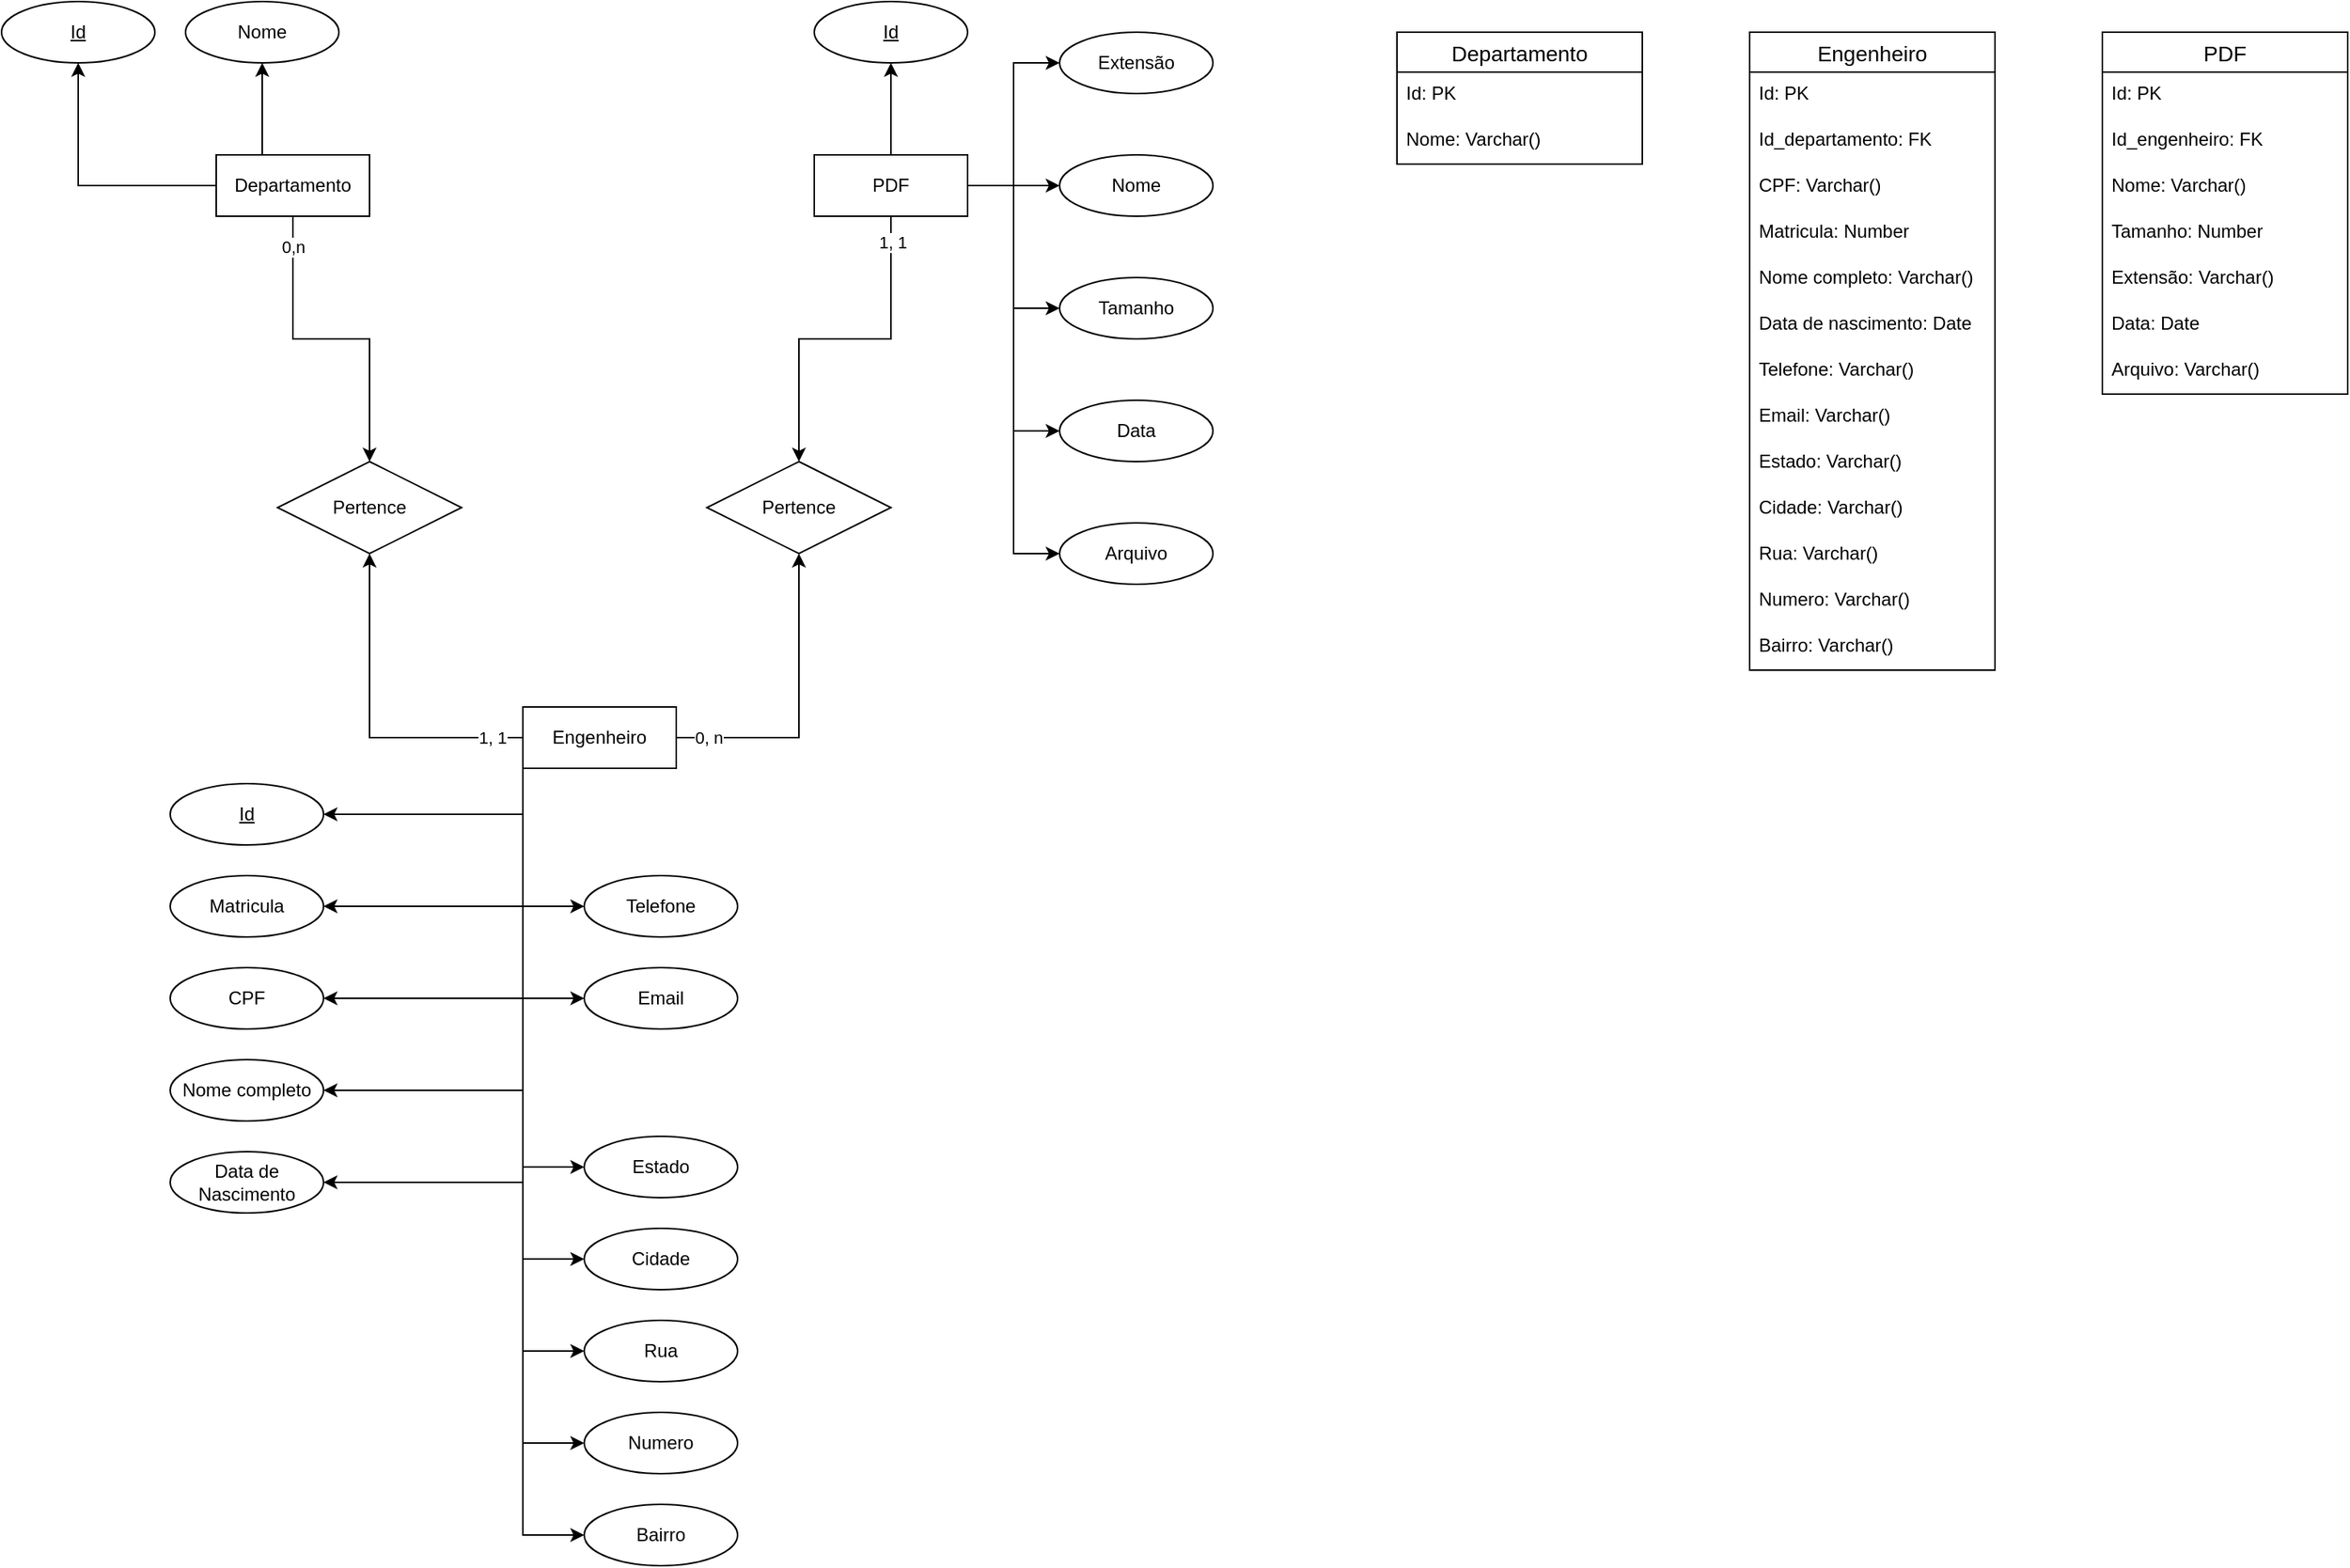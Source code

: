<mxfile version="22.1.5" type="github">
  <diagram id="R2lEEEUBdFMjLlhIrx00" name="Page-1">
    <mxGraphModel dx="1522" dy="723" grid="1" gridSize="10" guides="1" tooltips="1" connect="1" arrows="1" fold="1" page="1" pageScale="1" pageWidth="850" pageHeight="1100" math="0" shadow="0" extFonts="Permanent Marker^https://fonts.googleapis.com/css?family=Permanent+Marker">
      <root>
        <mxCell id="0" />
        <mxCell id="1" style="locked=1;" parent="0" />
        <mxCell id="PT5gaRFyH0BLPBNkBBfy-8" style="edgeStyle=orthogonalEdgeStyle;rounded=0;orthogonalLoop=1;jettySize=auto;html=1;entryX=0.5;entryY=1;entryDx=0;entryDy=0;" edge="1" parent="1" source="PT5gaRFyH0BLPBNkBBfy-1" target="PT5gaRFyH0BLPBNkBBfy-7">
          <mxGeometry relative="1" as="geometry" />
        </mxCell>
        <mxCell id="PT5gaRFyH0BLPBNkBBfy-9" style="edgeStyle=orthogonalEdgeStyle;rounded=0;orthogonalLoop=1;jettySize=auto;html=1;entryX=0.5;entryY=1;entryDx=0;entryDy=0;" edge="1" parent="1" source="PT5gaRFyH0BLPBNkBBfy-1" target="PT5gaRFyH0BLPBNkBBfy-5">
          <mxGeometry relative="1" as="geometry">
            <Array as="points">
              <mxPoint x="190" y="120" />
              <mxPoint x="190" y="120" />
            </Array>
          </mxGeometry>
        </mxCell>
        <mxCell id="PT5gaRFyH0BLPBNkBBfy-58" style="edgeStyle=orthogonalEdgeStyle;rounded=0;orthogonalLoop=1;jettySize=auto;html=1;exitX=0.5;exitY=1;exitDx=0;exitDy=0;entryX=0.5;entryY=0;entryDx=0;entryDy=0;" edge="1" parent="1" source="PT5gaRFyH0BLPBNkBBfy-1" target="PT5gaRFyH0BLPBNkBBfy-56">
          <mxGeometry relative="1" as="geometry">
            <Array as="points">
              <mxPoint x="210" y="250" />
              <mxPoint x="260" y="250" />
            </Array>
          </mxGeometry>
        </mxCell>
        <mxCell id="PT5gaRFyH0BLPBNkBBfy-61" value="0,n" style="edgeLabel;html=1;align=center;verticalAlign=middle;resizable=0;points=[];" vertex="1" connectable="0" parent="PT5gaRFyH0BLPBNkBBfy-58">
          <mxGeometry x="-0.813" relative="1" as="geometry">
            <mxPoint as="offset" />
          </mxGeometry>
        </mxCell>
        <mxCell id="PT5gaRFyH0BLPBNkBBfy-1" value="Departamento" style="whiteSpace=wrap;html=1;align=center;" vertex="1" parent="1">
          <mxGeometry x="160" y="130" width="100" height="40" as="geometry" />
        </mxCell>
        <mxCell id="PT5gaRFyH0BLPBNkBBfy-27" style="edgeStyle=orthogonalEdgeStyle;rounded=0;orthogonalLoop=1;jettySize=auto;html=1;exitX=0;exitY=1;exitDx=0;exitDy=0;entryX=1;entryY=0.5;entryDx=0;entryDy=0;" edge="1" parent="1" source="PT5gaRFyH0BLPBNkBBfy-3" target="PT5gaRFyH0BLPBNkBBfy-13">
          <mxGeometry relative="1" as="geometry" />
        </mxCell>
        <mxCell id="PT5gaRFyH0BLPBNkBBfy-28" style="edgeStyle=orthogonalEdgeStyle;rounded=0;orthogonalLoop=1;jettySize=auto;html=1;exitX=0;exitY=1;exitDx=0;exitDy=0;entryX=1;entryY=0.5;entryDx=0;entryDy=0;" edge="1" parent="1" source="PT5gaRFyH0BLPBNkBBfy-3" target="PT5gaRFyH0BLPBNkBBfy-14">
          <mxGeometry relative="1" as="geometry" />
        </mxCell>
        <mxCell id="PT5gaRFyH0BLPBNkBBfy-29" style="edgeStyle=orthogonalEdgeStyle;rounded=0;orthogonalLoop=1;jettySize=auto;html=1;exitX=0;exitY=1;exitDx=0;exitDy=0;entryX=1;entryY=0.5;entryDx=0;entryDy=0;" edge="1" parent="1" source="PT5gaRFyH0BLPBNkBBfy-3" target="PT5gaRFyH0BLPBNkBBfy-16">
          <mxGeometry relative="1" as="geometry" />
        </mxCell>
        <mxCell id="PT5gaRFyH0BLPBNkBBfy-30" style="edgeStyle=orthogonalEdgeStyle;rounded=0;orthogonalLoop=1;jettySize=auto;html=1;exitX=0;exitY=1;exitDx=0;exitDy=0;entryX=1;entryY=0.5;entryDx=0;entryDy=0;" edge="1" parent="1" source="PT5gaRFyH0BLPBNkBBfy-3" target="PT5gaRFyH0BLPBNkBBfy-12">
          <mxGeometry relative="1" as="geometry" />
        </mxCell>
        <mxCell id="PT5gaRFyH0BLPBNkBBfy-31" style="edgeStyle=orthogonalEdgeStyle;rounded=0;orthogonalLoop=1;jettySize=auto;html=1;exitX=0;exitY=1;exitDx=0;exitDy=0;entryX=0;entryY=0.5;entryDx=0;entryDy=0;" edge="1" parent="1" source="PT5gaRFyH0BLPBNkBBfy-3" target="PT5gaRFyH0BLPBNkBBfy-11">
          <mxGeometry relative="1" as="geometry" />
        </mxCell>
        <mxCell id="PT5gaRFyH0BLPBNkBBfy-32" style="edgeStyle=orthogonalEdgeStyle;rounded=0;orthogonalLoop=1;jettySize=auto;html=1;exitX=0;exitY=1;exitDx=0;exitDy=0;entryX=0;entryY=0.5;entryDx=0;entryDy=0;" edge="1" parent="1" source="PT5gaRFyH0BLPBNkBBfy-3" target="PT5gaRFyH0BLPBNkBBfy-10">
          <mxGeometry relative="1" as="geometry" />
        </mxCell>
        <mxCell id="PT5gaRFyH0BLPBNkBBfy-33" style="edgeStyle=orthogonalEdgeStyle;rounded=0;orthogonalLoop=1;jettySize=auto;html=1;exitX=0;exitY=1;exitDx=0;exitDy=0;entryX=0;entryY=0.5;entryDx=0;entryDy=0;" edge="1" parent="1" source="PT5gaRFyH0BLPBNkBBfy-3" target="PT5gaRFyH0BLPBNkBBfy-20">
          <mxGeometry relative="1" as="geometry" />
        </mxCell>
        <mxCell id="PT5gaRFyH0BLPBNkBBfy-34" style="edgeStyle=orthogonalEdgeStyle;rounded=0;orthogonalLoop=1;jettySize=auto;html=1;exitX=0;exitY=1;exitDx=0;exitDy=0;entryX=0;entryY=0.5;entryDx=0;entryDy=0;" edge="1" parent="1" source="PT5gaRFyH0BLPBNkBBfy-3" target="PT5gaRFyH0BLPBNkBBfy-19">
          <mxGeometry relative="1" as="geometry" />
        </mxCell>
        <mxCell id="PT5gaRFyH0BLPBNkBBfy-35" style="edgeStyle=orthogonalEdgeStyle;rounded=0;orthogonalLoop=1;jettySize=auto;html=1;exitX=0;exitY=1;exitDx=0;exitDy=0;entryX=0;entryY=0.5;entryDx=0;entryDy=0;" edge="1" parent="1" source="PT5gaRFyH0BLPBNkBBfy-3" target="PT5gaRFyH0BLPBNkBBfy-21">
          <mxGeometry relative="1" as="geometry" />
        </mxCell>
        <mxCell id="PT5gaRFyH0BLPBNkBBfy-36" style="edgeStyle=orthogonalEdgeStyle;rounded=0;orthogonalLoop=1;jettySize=auto;html=1;exitX=0;exitY=1;exitDx=0;exitDy=0;entryX=0;entryY=0.5;entryDx=0;entryDy=0;" edge="1" parent="1" source="PT5gaRFyH0BLPBNkBBfy-3" target="PT5gaRFyH0BLPBNkBBfy-22">
          <mxGeometry relative="1" as="geometry" />
        </mxCell>
        <mxCell id="PT5gaRFyH0BLPBNkBBfy-37" style="edgeStyle=orthogonalEdgeStyle;rounded=0;orthogonalLoop=1;jettySize=auto;html=1;exitX=0;exitY=1;exitDx=0;exitDy=0;entryX=0;entryY=0.5;entryDx=0;entryDy=0;" edge="1" parent="1" source="PT5gaRFyH0BLPBNkBBfy-3" target="PT5gaRFyH0BLPBNkBBfy-24">
          <mxGeometry relative="1" as="geometry" />
        </mxCell>
        <mxCell id="PT5gaRFyH0BLPBNkBBfy-41" style="edgeStyle=orthogonalEdgeStyle;rounded=0;orthogonalLoop=1;jettySize=auto;html=1;entryX=1;entryY=0.5;entryDx=0;entryDy=0;" edge="1" parent="1" source="PT5gaRFyH0BLPBNkBBfy-3" target="PT5gaRFyH0BLPBNkBBfy-40">
          <mxGeometry relative="1" as="geometry">
            <Array as="points">
              <mxPoint x="360" y="560" />
            </Array>
          </mxGeometry>
        </mxCell>
        <mxCell id="PT5gaRFyH0BLPBNkBBfy-59" style="edgeStyle=orthogonalEdgeStyle;rounded=0;orthogonalLoop=1;jettySize=auto;html=1;entryX=0.5;entryY=1;entryDx=0;entryDy=0;" edge="1" parent="1" source="PT5gaRFyH0BLPBNkBBfy-3" target="PT5gaRFyH0BLPBNkBBfy-56">
          <mxGeometry relative="1" as="geometry" />
        </mxCell>
        <mxCell id="PT5gaRFyH0BLPBNkBBfy-62" value="1, 1" style="edgeLabel;html=1;align=center;verticalAlign=middle;resizable=0;points=[];" vertex="1" connectable="0" parent="PT5gaRFyH0BLPBNkBBfy-59">
          <mxGeometry x="-0.813" relative="1" as="geometry">
            <mxPoint as="offset" />
          </mxGeometry>
        </mxCell>
        <mxCell id="PT5gaRFyH0BLPBNkBBfy-65" style="edgeStyle=orthogonalEdgeStyle;rounded=0;orthogonalLoop=1;jettySize=auto;html=1;entryX=0.5;entryY=1;entryDx=0;entryDy=0;" edge="1" parent="1" source="PT5gaRFyH0BLPBNkBBfy-3" target="PT5gaRFyH0BLPBNkBBfy-63">
          <mxGeometry relative="1" as="geometry" />
        </mxCell>
        <mxCell id="PT5gaRFyH0BLPBNkBBfy-67" value="0, n" style="edgeLabel;html=1;align=center;verticalAlign=middle;resizable=0;points=[];" vertex="1" connectable="0" parent="PT5gaRFyH0BLPBNkBBfy-65">
          <mxGeometry x="-0.794" relative="1" as="geometry">
            <mxPoint as="offset" />
          </mxGeometry>
        </mxCell>
        <mxCell id="PT5gaRFyH0BLPBNkBBfy-3" value="Engenheiro" style="whiteSpace=wrap;html=1;align=center;" vertex="1" parent="1">
          <mxGeometry x="360" y="490" width="100" height="40" as="geometry" />
        </mxCell>
        <mxCell id="PT5gaRFyH0BLPBNkBBfy-43" style="edgeStyle=orthogonalEdgeStyle;rounded=0;orthogonalLoop=1;jettySize=auto;html=1;" edge="1" parent="1" source="PT5gaRFyH0BLPBNkBBfy-4" target="PT5gaRFyH0BLPBNkBBfy-42">
          <mxGeometry relative="1" as="geometry" />
        </mxCell>
        <mxCell id="PT5gaRFyH0BLPBNkBBfy-44" style="edgeStyle=orthogonalEdgeStyle;rounded=0;orthogonalLoop=1;jettySize=auto;html=1;entryX=0;entryY=0.5;entryDx=0;entryDy=0;" edge="1" parent="1" source="PT5gaRFyH0BLPBNkBBfy-4" target="PT5gaRFyH0BLPBNkBBfy-39">
          <mxGeometry relative="1" as="geometry" />
        </mxCell>
        <mxCell id="PT5gaRFyH0BLPBNkBBfy-45" style="edgeStyle=orthogonalEdgeStyle;rounded=0;orthogonalLoop=1;jettySize=auto;html=1;exitX=1;exitY=0.5;exitDx=0;exitDy=0;entryX=0;entryY=0.5;entryDx=0;entryDy=0;" edge="1" parent="1" source="PT5gaRFyH0BLPBNkBBfy-4" target="PT5gaRFyH0BLPBNkBBfy-38">
          <mxGeometry relative="1" as="geometry" />
        </mxCell>
        <mxCell id="PT5gaRFyH0BLPBNkBBfy-47" style="edgeStyle=orthogonalEdgeStyle;rounded=0;orthogonalLoop=1;jettySize=auto;html=1;exitX=1;exitY=0.5;exitDx=0;exitDy=0;entryX=0;entryY=0.5;entryDx=0;entryDy=0;" edge="1" parent="1" source="PT5gaRFyH0BLPBNkBBfy-4" target="PT5gaRFyH0BLPBNkBBfy-46">
          <mxGeometry relative="1" as="geometry" />
        </mxCell>
        <mxCell id="PT5gaRFyH0BLPBNkBBfy-49" style="edgeStyle=orthogonalEdgeStyle;rounded=0;orthogonalLoop=1;jettySize=auto;html=1;exitX=1;exitY=0.5;exitDx=0;exitDy=0;entryX=0;entryY=0.5;entryDx=0;entryDy=0;" edge="1" parent="1" source="PT5gaRFyH0BLPBNkBBfy-4" target="PT5gaRFyH0BLPBNkBBfy-48">
          <mxGeometry relative="1" as="geometry" />
        </mxCell>
        <mxCell id="PT5gaRFyH0BLPBNkBBfy-51" style="edgeStyle=orthogonalEdgeStyle;rounded=0;orthogonalLoop=1;jettySize=auto;html=1;exitX=1;exitY=0.5;exitDx=0;exitDy=0;entryX=0;entryY=0.5;entryDx=0;entryDy=0;" edge="1" parent="1" source="PT5gaRFyH0BLPBNkBBfy-4" target="PT5gaRFyH0BLPBNkBBfy-50">
          <mxGeometry relative="1" as="geometry" />
        </mxCell>
        <mxCell id="PT5gaRFyH0BLPBNkBBfy-66" style="edgeStyle=orthogonalEdgeStyle;rounded=0;orthogonalLoop=1;jettySize=auto;html=1;exitX=0.5;exitY=1;exitDx=0;exitDy=0;entryX=0.5;entryY=0;entryDx=0;entryDy=0;" edge="1" parent="1" source="PT5gaRFyH0BLPBNkBBfy-4" target="PT5gaRFyH0BLPBNkBBfy-63">
          <mxGeometry relative="1" as="geometry" />
        </mxCell>
        <mxCell id="PT5gaRFyH0BLPBNkBBfy-68" value="1, 1" style="edgeLabel;html=1;align=center;verticalAlign=middle;resizable=0;points=[];" vertex="1" connectable="0" parent="PT5gaRFyH0BLPBNkBBfy-66">
          <mxGeometry x="-0.845" y="1" relative="1" as="geometry">
            <mxPoint as="offset" />
          </mxGeometry>
        </mxCell>
        <mxCell id="PT5gaRFyH0BLPBNkBBfy-4" value="PDF" style="whiteSpace=wrap;html=1;align=center;" vertex="1" parent="1">
          <mxGeometry x="550" y="130" width="100" height="40" as="geometry" />
        </mxCell>
        <mxCell id="PT5gaRFyH0BLPBNkBBfy-5" value="Nome" style="ellipse;whiteSpace=wrap;html=1;align=center;" vertex="1" parent="1">
          <mxGeometry x="140" y="30" width="100" height="40" as="geometry" />
        </mxCell>
        <mxCell id="PT5gaRFyH0BLPBNkBBfy-7" value="Id" style="ellipse;whiteSpace=wrap;html=1;align=center;fontStyle=4;" vertex="1" parent="1">
          <mxGeometry x="20" y="30" width="100" height="40" as="geometry" />
        </mxCell>
        <mxCell id="PT5gaRFyH0BLPBNkBBfy-10" value="Email" style="ellipse;whiteSpace=wrap;html=1;align=center;" vertex="1" parent="1">
          <mxGeometry x="400" y="660" width="100" height="40" as="geometry" />
        </mxCell>
        <mxCell id="PT5gaRFyH0BLPBNkBBfy-11" value="Telefone" style="ellipse;whiteSpace=wrap;html=1;align=center;" vertex="1" parent="1">
          <mxGeometry x="400" y="600" width="100" height="40" as="geometry" />
        </mxCell>
        <mxCell id="PT5gaRFyH0BLPBNkBBfy-12" value="Matricula" style="ellipse;whiteSpace=wrap;html=1;align=center;" vertex="1" parent="1">
          <mxGeometry x="130" y="600" width="100" height="40" as="geometry" />
        </mxCell>
        <mxCell id="PT5gaRFyH0BLPBNkBBfy-13" value="CPF" style="ellipse;whiteSpace=wrap;html=1;align=center;" vertex="1" parent="1">
          <mxGeometry x="130" y="660" width="100" height="40" as="geometry" />
        </mxCell>
        <mxCell id="PT5gaRFyH0BLPBNkBBfy-14" value="Nome completo" style="ellipse;whiteSpace=wrap;html=1;align=center;" vertex="1" parent="1">
          <mxGeometry x="130" y="720" width="100" height="40" as="geometry" />
        </mxCell>
        <mxCell id="PT5gaRFyH0BLPBNkBBfy-16" value="Data de Nascimento" style="ellipse;whiteSpace=wrap;html=1;align=center;" vertex="1" parent="1">
          <mxGeometry x="130" y="780" width="100" height="40" as="geometry" />
        </mxCell>
        <mxCell id="PT5gaRFyH0BLPBNkBBfy-19" value="Cidade" style="ellipse;whiteSpace=wrap;html=1;align=center;" vertex="1" parent="1">
          <mxGeometry x="400" y="830" width="100" height="40" as="geometry" />
        </mxCell>
        <mxCell id="PT5gaRFyH0BLPBNkBBfy-20" value="Estado" style="ellipse;whiteSpace=wrap;html=1;align=center;" vertex="1" parent="1">
          <mxGeometry x="400" y="770" width="100" height="40" as="geometry" />
        </mxCell>
        <mxCell id="PT5gaRFyH0BLPBNkBBfy-21" value="Rua" style="ellipse;whiteSpace=wrap;html=1;align=center;" vertex="1" parent="1">
          <mxGeometry x="400" y="890" width="100" height="40" as="geometry" />
        </mxCell>
        <mxCell id="PT5gaRFyH0BLPBNkBBfy-22" value="Numero" style="ellipse;whiteSpace=wrap;html=1;align=center;" vertex="1" parent="1">
          <mxGeometry x="400" y="950" width="100" height="40" as="geometry" />
        </mxCell>
        <mxCell id="PT5gaRFyH0BLPBNkBBfy-24" value="Bairro" style="ellipse;whiteSpace=wrap;html=1;align=center;" vertex="1" parent="1">
          <mxGeometry x="400" y="1010" width="100" height="40" as="geometry" />
        </mxCell>
        <mxCell id="PT5gaRFyH0BLPBNkBBfy-25" style="edgeStyle=orthogonalEdgeStyle;rounded=0;orthogonalLoop=1;jettySize=auto;html=1;exitX=0.5;exitY=1;exitDx=0;exitDy=0;" edge="1" parent="1" source="PT5gaRFyH0BLPBNkBBfy-16" target="PT5gaRFyH0BLPBNkBBfy-16">
          <mxGeometry relative="1" as="geometry" />
        </mxCell>
        <mxCell id="PT5gaRFyH0BLPBNkBBfy-38" value="Nome" style="ellipse;whiteSpace=wrap;html=1;align=center;" vertex="1" parent="1">
          <mxGeometry x="710" y="130" width="100" height="40" as="geometry" />
        </mxCell>
        <mxCell id="PT5gaRFyH0BLPBNkBBfy-39" value="Extensão" style="ellipse;whiteSpace=wrap;html=1;align=center;" vertex="1" parent="1">
          <mxGeometry x="710" y="50" width="100" height="40" as="geometry" />
        </mxCell>
        <mxCell id="PT5gaRFyH0BLPBNkBBfy-40" value="Id" style="ellipse;whiteSpace=wrap;html=1;align=center;fontStyle=4;" vertex="1" parent="1">
          <mxGeometry x="130" y="540" width="100" height="40" as="geometry" />
        </mxCell>
        <mxCell id="PT5gaRFyH0BLPBNkBBfy-42" value="Id" style="ellipse;whiteSpace=wrap;html=1;align=center;fontStyle=4;" vertex="1" parent="1">
          <mxGeometry x="550" y="30" width="100" height="40" as="geometry" />
        </mxCell>
        <mxCell id="PT5gaRFyH0BLPBNkBBfy-46" value="Tamanho" style="ellipse;whiteSpace=wrap;html=1;align=center;" vertex="1" parent="1">
          <mxGeometry x="710" y="210" width="100" height="40" as="geometry" />
        </mxCell>
        <mxCell id="PT5gaRFyH0BLPBNkBBfy-48" value="Data" style="ellipse;whiteSpace=wrap;html=1;align=center;" vertex="1" parent="1">
          <mxGeometry x="710" y="290" width="100" height="40" as="geometry" />
        </mxCell>
        <mxCell id="PT5gaRFyH0BLPBNkBBfy-50" value="Arquivo" style="ellipse;whiteSpace=wrap;html=1;align=center;" vertex="1" parent="1">
          <mxGeometry x="710" y="370" width="100" height="40" as="geometry" />
        </mxCell>
        <mxCell id="PT5gaRFyH0BLPBNkBBfy-56" value="Pertence" style="shape=rhombus;perimeter=rhombusPerimeter;whiteSpace=wrap;html=1;align=center;" vertex="1" parent="1">
          <mxGeometry x="200" y="330" width="120" height="60" as="geometry" />
        </mxCell>
        <mxCell id="PT5gaRFyH0BLPBNkBBfy-63" value="Pertence" style="shape=rhombus;perimeter=rhombusPerimeter;whiteSpace=wrap;html=1;align=center;" vertex="1" parent="1">
          <mxGeometry x="480" y="330" width="120" height="60" as="geometry" />
        </mxCell>
        <mxCell id="PT5gaRFyH0BLPBNkBBfy-69" value="Departamento" style="swimlane;fontStyle=0;childLayout=stackLayout;horizontal=1;startSize=26;horizontalStack=0;resizeParent=1;resizeParentMax=0;resizeLast=0;collapsible=1;marginBottom=0;align=center;fontSize=14;" vertex="1" parent="1">
          <mxGeometry x="930" y="50" width="160" height="86" as="geometry" />
        </mxCell>
        <mxCell id="PT5gaRFyH0BLPBNkBBfy-70" value="Id: PK" style="text;strokeColor=none;fillColor=none;spacingLeft=4;spacingRight=4;overflow=hidden;rotatable=0;points=[[0,0.5],[1,0.5]];portConstraint=eastwest;fontSize=12;whiteSpace=wrap;html=1;" vertex="1" parent="PT5gaRFyH0BLPBNkBBfy-69">
          <mxGeometry y="26" width="160" height="30" as="geometry" />
        </mxCell>
        <mxCell id="PT5gaRFyH0BLPBNkBBfy-71" value="Nome: Varchar()" style="text;strokeColor=none;fillColor=none;spacingLeft=4;spacingRight=4;overflow=hidden;rotatable=0;points=[[0,0.5],[1,0.5]];portConstraint=eastwest;fontSize=12;whiteSpace=wrap;html=1;" vertex="1" parent="PT5gaRFyH0BLPBNkBBfy-69">
          <mxGeometry y="56" width="160" height="30" as="geometry" />
        </mxCell>
        <mxCell id="PT5gaRFyH0BLPBNkBBfy-73" value="Engenheiro" style="swimlane;fontStyle=0;childLayout=stackLayout;horizontal=1;startSize=26;horizontalStack=0;resizeParent=1;resizeParentMax=0;resizeLast=0;collapsible=1;marginBottom=0;align=center;fontSize=14;" vertex="1" parent="1">
          <mxGeometry x="1160" y="50" width="160" height="416" as="geometry">
            <mxRectangle x="1160" y="50" width="110" height="30" as="alternateBounds" />
          </mxGeometry>
        </mxCell>
        <mxCell id="PT5gaRFyH0BLPBNkBBfy-74" value="Id: PK" style="text;strokeColor=none;fillColor=none;spacingLeft=4;spacingRight=4;overflow=hidden;rotatable=0;points=[[0,0.5],[1,0.5]];portConstraint=eastwest;fontSize=12;whiteSpace=wrap;html=1;" vertex="1" parent="PT5gaRFyH0BLPBNkBBfy-73">
          <mxGeometry y="26" width="160" height="30" as="geometry" />
        </mxCell>
        <mxCell id="PT5gaRFyH0BLPBNkBBfy-88" value="Id_departamento: FK" style="text;strokeColor=none;fillColor=none;spacingLeft=4;spacingRight=4;overflow=hidden;rotatable=0;points=[[0,0.5],[1,0.5]];portConstraint=eastwest;fontSize=12;whiteSpace=wrap;html=1;" vertex="1" parent="PT5gaRFyH0BLPBNkBBfy-73">
          <mxGeometry y="56" width="160" height="30" as="geometry" />
        </mxCell>
        <mxCell id="PT5gaRFyH0BLPBNkBBfy-75" value="CPF: Varchar()" style="text;strokeColor=none;fillColor=none;spacingLeft=4;spacingRight=4;overflow=hidden;rotatable=0;points=[[0,0.5],[1,0.5]];portConstraint=eastwest;fontSize=12;whiteSpace=wrap;html=1;" vertex="1" parent="PT5gaRFyH0BLPBNkBBfy-73">
          <mxGeometry y="86" width="160" height="30" as="geometry" />
        </mxCell>
        <mxCell id="PT5gaRFyH0BLPBNkBBfy-87" value="Matricula: Number" style="text;strokeColor=none;fillColor=none;spacingLeft=4;spacingRight=4;overflow=hidden;rotatable=0;points=[[0,0.5],[1,0.5]];portConstraint=eastwest;fontSize=12;whiteSpace=wrap;html=1;" vertex="1" parent="PT5gaRFyH0BLPBNkBBfy-73">
          <mxGeometry y="116" width="160" height="30" as="geometry" />
        </mxCell>
        <mxCell id="PT5gaRFyH0BLPBNkBBfy-86" value="Nome completo: Varchar()" style="text;strokeColor=none;fillColor=none;spacingLeft=4;spacingRight=4;overflow=hidden;rotatable=0;points=[[0,0.5],[1,0.5]];portConstraint=eastwest;fontSize=12;whiteSpace=wrap;html=1;" vertex="1" parent="PT5gaRFyH0BLPBNkBBfy-73">
          <mxGeometry y="146" width="160" height="30" as="geometry" />
        </mxCell>
        <mxCell id="PT5gaRFyH0BLPBNkBBfy-92" value="Data de nascimento: Date" style="text;strokeColor=none;fillColor=none;spacingLeft=4;spacingRight=4;overflow=hidden;rotatable=0;points=[[0,0.5],[1,0.5]];portConstraint=eastwest;fontSize=12;whiteSpace=wrap;html=1;" vertex="1" parent="PT5gaRFyH0BLPBNkBBfy-73">
          <mxGeometry y="176" width="160" height="30" as="geometry" />
        </mxCell>
        <mxCell id="PT5gaRFyH0BLPBNkBBfy-93" value="Telefone: Varchar()" style="text;strokeColor=none;fillColor=none;spacingLeft=4;spacingRight=4;overflow=hidden;rotatable=0;points=[[0,0.5],[1,0.5]];portConstraint=eastwest;fontSize=12;whiteSpace=wrap;html=1;" vertex="1" parent="PT5gaRFyH0BLPBNkBBfy-73">
          <mxGeometry y="206" width="160" height="30" as="geometry" />
        </mxCell>
        <mxCell id="PT5gaRFyH0BLPBNkBBfy-94" value="Email: Varchar()" style="text;strokeColor=none;fillColor=none;spacingLeft=4;spacingRight=4;overflow=hidden;rotatable=0;points=[[0,0.5],[1,0.5]];portConstraint=eastwest;fontSize=12;whiteSpace=wrap;html=1;" vertex="1" parent="PT5gaRFyH0BLPBNkBBfy-73">
          <mxGeometry y="236" width="160" height="30" as="geometry" />
        </mxCell>
        <mxCell id="PT5gaRFyH0BLPBNkBBfy-97" value="Estado: Varchar()" style="text;strokeColor=none;fillColor=none;spacingLeft=4;spacingRight=4;overflow=hidden;rotatable=0;points=[[0,0.5],[1,0.5]];portConstraint=eastwest;fontSize=12;whiteSpace=wrap;html=1;" vertex="1" parent="PT5gaRFyH0BLPBNkBBfy-73">
          <mxGeometry y="266" width="160" height="30" as="geometry" />
        </mxCell>
        <mxCell id="PT5gaRFyH0BLPBNkBBfy-96" value="Cidade: Varchar()" style="text;strokeColor=none;fillColor=none;spacingLeft=4;spacingRight=4;overflow=hidden;rotatable=0;points=[[0,0.5],[1,0.5]];portConstraint=eastwest;fontSize=12;whiteSpace=wrap;html=1;" vertex="1" parent="PT5gaRFyH0BLPBNkBBfy-73">
          <mxGeometry y="296" width="160" height="30" as="geometry" />
        </mxCell>
        <mxCell id="PT5gaRFyH0BLPBNkBBfy-95" value="Rua: Varchar()" style="text;strokeColor=none;fillColor=none;spacingLeft=4;spacingRight=4;overflow=hidden;rotatable=0;points=[[0,0.5],[1,0.5]];portConstraint=eastwest;fontSize=12;whiteSpace=wrap;html=1;" vertex="1" parent="PT5gaRFyH0BLPBNkBBfy-73">
          <mxGeometry y="326" width="160" height="30" as="geometry" />
        </mxCell>
        <mxCell id="PT5gaRFyH0BLPBNkBBfy-91" value="Numero: Varchar()" style="text;strokeColor=none;fillColor=none;spacingLeft=4;spacingRight=4;overflow=hidden;rotatable=0;points=[[0,0.5],[1,0.5]];portConstraint=eastwest;fontSize=12;whiteSpace=wrap;html=1;" vertex="1" parent="PT5gaRFyH0BLPBNkBBfy-73">
          <mxGeometry y="356" width="160" height="30" as="geometry" />
        </mxCell>
        <mxCell id="PT5gaRFyH0BLPBNkBBfy-90" value="Bairro: Varchar()" style="text;strokeColor=none;fillColor=none;spacingLeft=4;spacingRight=4;overflow=hidden;rotatable=0;points=[[0,0.5],[1,0.5]];portConstraint=eastwest;fontSize=12;whiteSpace=wrap;html=1;" vertex="1" parent="PT5gaRFyH0BLPBNkBBfy-73">
          <mxGeometry y="386" width="160" height="30" as="geometry" />
        </mxCell>
        <mxCell id="PT5gaRFyH0BLPBNkBBfy-77" value="PDF" style="swimlane;fontStyle=0;childLayout=stackLayout;horizontal=1;startSize=26;horizontalStack=0;resizeParent=1;resizeParentMax=0;resizeLast=0;collapsible=1;marginBottom=0;align=center;fontSize=14;" vertex="1" parent="1">
          <mxGeometry x="1390" y="50" width="160" height="236" as="geometry" />
        </mxCell>
        <mxCell id="PT5gaRFyH0BLPBNkBBfy-78" value="Id: PK" style="text;strokeColor=none;fillColor=none;spacingLeft=4;spacingRight=4;overflow=hidden;rotatable=0;points=[[0,0.5],[1,0.5]];portConstraint=eastwest;fontSize=12;whiteSpace=wrap;html=1;" vertex="1" parent="PT5gaRFyH0BLPBNkBBfy-77">
          <mxGeometry y="26" width="160" height="30" as="geometry" />
        </mxCell>
        <mxCell id="PT5gaRFyH0BLPBNkBBfy-79" value="Id_engenheiro: FK" style="text;strokeColor=none;fillColor=none;spacingLeft=4;spacingRight=4;overflow=hidden;rotatable=0;points=[[0,0.5],[1,0.5]];portConstraint=eastwest;fontSize=12;whiteSpace=wrap;html=1;" vertex="1" parent="PT5gaRFyH0BLPBNkBBfy-77">
          <mxGeometry y="56" width="160" height="30" as="geometry" />
        </mxCell>
        <mxCell id="PT5gaRFyH0BLPBNkBBfy-80" value="Nome: Varchar()" style="text;strokeColor=none;fillColor=none;spacingLeft=4;spacingRight=4;overflow=hidden;rotatable=0;points=[[0,0.5],[1,0.5]];portConstraint=eastwest;fontSize=12;whiteSpace=wrap;html=1;" vertex="1" parent="PT5gaRFyH0BLPBNkBBfy-77">
          <mxGeometry y="86" width="160" height="30" as="geometry" />
        </mxCell>
        <mxCell id="PT5gaRFyH0BLPBNkBBfy-82" value="Tamanho: Number" style="text;strokeColor=none;fillColor=none;spacingLeft=4;spacingRight=4;overflow=hidden;rotatable=0;points=[[0,0.5],[1,0.5]];portConstraint=eastwest;fontSize=12;whiteSpace=wrap;html=1;" vertex="1" parent="PT5gaRFyH0BLPBNkBBfy-77">
          <mxGeometry y="116" width="160" height="30" as="geometry" />
        </mxCell>
        <mxCell id="PT5gaRFyH0BLPBNkBBfy-83" value="Extensão: Varchar()" style="text;strokeColor=none;fillColor=none;spacingLeft=4;spacingRight=4;overflow=hidden;rotatable=0;points=[[0,0.5],[1,0.5]];portConstraint=eastwest;fontSize=12;whiteSpace=wrap;html=1;" vertex="1" parent="PT5gaRFyH0BLPBNkBBfy-77">
          <mxGeometry y="146" width="160" height="30" as="geometry" />
        </mxCell>
        <mxCell id="PT5gaRFyH0BLPBNkBBfy-84" value="Data: Date" style="text;strokeColor=none;fillColor=none;spacingLeft=4;spacingRight=4;overflow=hidden;rotatable=0;points=[[0,0.5],[1,0.5]];portConstraint=eastwest;fontSize=12;whiteSpace=wrap;html=1;" vertex="1" parent="PT5gaRFyH0BLPBNkBBfy-77">
          <mxGeometry y="176" width="160" height="30" as="geometry" />
        </mxCell>
        <mxCell id="PT5gaRFyH0BLPBNkBBfy-85" value="Arquivo: Varchar()" style="text;strokeColor=none;fillColor=none;spacingLeft=4;spacingRight=4;overflow=hidden;rotatable=0;points=[[0,0.5],[1,0.5]];portConstraint=eastwest;fontSize=12;whiteSpace=wrap;html=1;" vertex="1" parent="PT5gaRFyH0BLPBNkBBfy-77">
          <mxGeometry y="206" width="160" height="30" as="geometry" />
        </mxCell>
      </root>
    </mxGraphModel>
  </diagram>
</mxfile>
